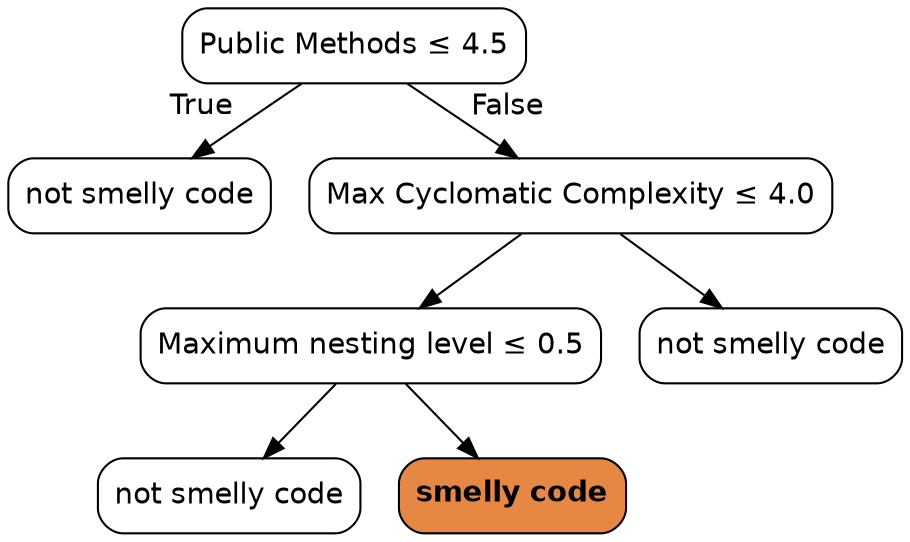 digraph Tree {
node [color="black", fontname=helvetica, shape=box,  style="filled, rounded", fillcolor="#FFFFFF"];
edge [fontname=helvetica];
0 [label=<Public Methods &le; 4.5>];
1 [label=<not smelly code>];
0 -> 1  [headlabel="True", labelangle=45, labeldistance="2.5"];
2 [label=<Max Cyclomatic Complexity &le; 4.0>];
0 -> 2  [headlabel="False", labelangle="-45", labeldistance="2.5"];
3 [label=<Maximum nesting level &le; 0.5>];
2 -> 3;
5 [label=<not smelly code>];
3 -> 5;
6 [label=<<b>smelly code</b>>, fillcolor="#e68743"];
3 -> 6;
4 [label=<not smelly code>];
2 -> 4;
}
